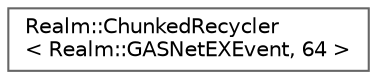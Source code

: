 digraph "Graphical Class Hierarchy"
{
 // LATEX_PDF_SIZE
  bgcolor="transparent";
  edge [fontname=Helvetica,fontsize=10,labelfontname=Helvetica,labelfontsize=10];
  node [fontname=Helvetica,fontsize=10,shape=box,height=0.2,width=0.4];
  rankdir="LR";
  Node0 [id="Node000000",label="Realm::ChunkedRecycler\l\< Realm::GASNetEXEvent, 64 \>",height=0.2,width=0.4,color="grey40", fillcolor="white", style="filled",URL="$classRealm_1_1ChunkedRecycler.html",tooltip=" "];
}

